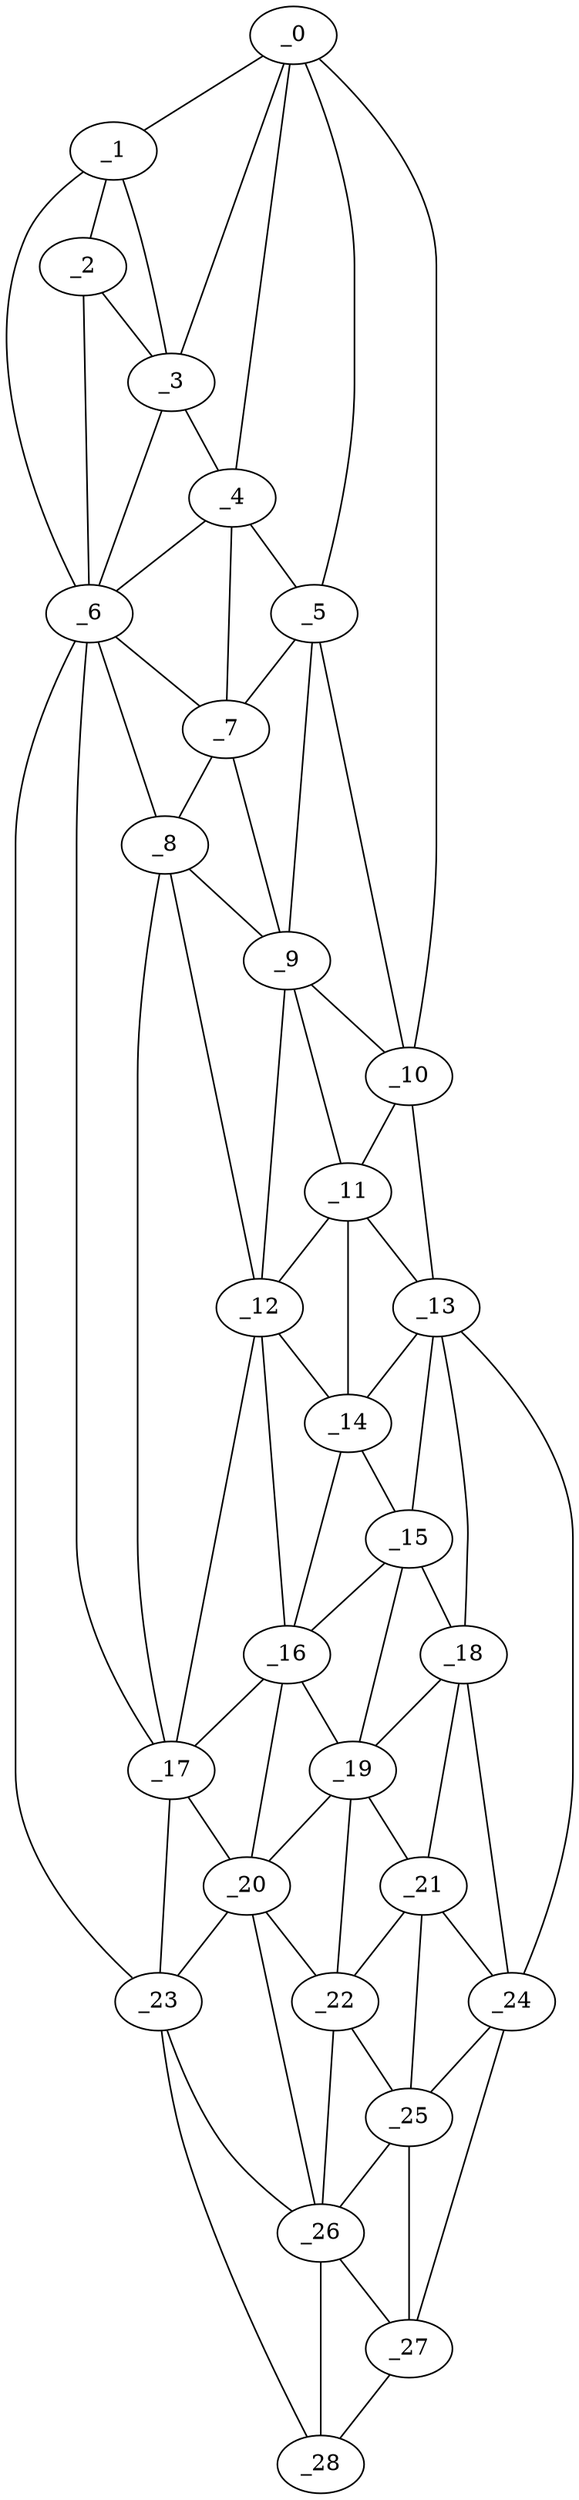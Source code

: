 graph "obj76__335.gxl" {
	_0	 [x=7,
		y=67];
	_1	 [x=21,
		y=82];
	_0 -- _1	 [valence=1];
	_3	 [x=34,
		y=79];
	_0 -- _3	 [valence=2];
	_4	 [x=38,
		y=75];
	_0 -- _4	 [valence=1];
	_5	 [x=41,
		y=55];
	_0 -- _5	 [valence=2];
	_10	 [x=57,
		y=47];
	_0 -- _10	 [valence=1];
	_2	 [x=33,
		y=82];
	_1 -- _2	 [valence=2];
	_1 -- _3	 [valence=1];
	_6	 [x=47,
		y=84];
	_1 -- _6	 [valence=1];
	_2 -- _3	 [valence=2];
	_2 -- _6	 [valence=1];
	_3 -- _4	 [valence=2];
	_3 -- _6	 [valence=2];
	_4 -- _5	 [valence=2];
	_4 -- _6	 [valence=2];
	_7	 [x=49,
		y=75];
	_4 -- _7	 [valence=2];
	_5 -- _7	 [valence=2];
	_9	 [x=55,
		y=65];
	_5 -- _9	 [valence=1];
	_5 -- _10	 [valence=2];
	_6 -- _7	 [valence=1];
	_8	 [x=54,
		y=78];
	_6 -- _8	 [valence=2];
	_17	 [x=91,
		y=72];
	_6 -- _17	 [valence=2];
	_23	 [x=103,
		y=75];
	_6 -- _23	 [valence=1];
	_7 -- _8	 [valence=2];
	_7 -- _9	 [valence=2];
	_8 -- _9	 [valence=1];
	_12	 [x=68,
		y=63];
	_8 -- _12	 [valence=2];
	_8 -- _17	 [valence=2];
	_9 -- _10	 [valence=2];
	_11	 [x=66,
		y=56];
	_9 -- _11	 [valence=2];
	_9 -- _12	 [valence=2];
	_10 -- _11	 [valence=1];
	_13	 [x=73,
		y=43];
	_10 -- _13	 [valence=1];
	_11 -- _12	 [valence=2];
	_11 -- _13	 [valence=2];
	_14	 [x=74,
		y=54];
	_11 -- _14	 [valence=2];
	_12 -- _14	 [valence=1];
	_16	 [x=86,
		y=59];
	_12 -- _16	 [valence=2];
	_12 -- _17	 [valence=1];
	_13 -- _14	 [valence=2];
	_15	 [x=82,
		y=51];
	_13 -- _15	 [valence=2];
	_18	 [x=93,
		y=45];
	_13 -- _18	 [valence=1];
	_24	 [x=105,
		y=45];
	_13 -- _24	 [valence=1];
	_14 -- _15	 [valence=2];
	_14 -- _16	 [valence=2];
	_15 -- _16	 [valence=1];
	_15 -- _18	 [valence=2];
	_19	 [x=94,
		y=53];
	_15 -- _19	 [valence=2];
	_16 -- _17	 [valence=2];
	_16 -- _19	 [valence=1];
	_20	 [x=97,
		y=64];
	_16 -- _20	 [valence=2];
	_17 -- _20	 [valence=2];
	_17 -- _23	 [valence=1];
	_18 -- _19	 [valence=2];
	_21	 [x=99,
		y=47];
	_18 -- _21	 [valence=2];
	_18 -- _24	 [valence=2];
	_19 -- _20	 [valence=2];
	_19 -- _21	 [valence=2];
	_22	 [x=99,
		y=60];
	_19 -- _22	 [valence=1];
	_20 -- _22	 [valence=1];
	_20 -- _23	 [valence=2];
	_26	 [x=113,
		y=67];
	_20 -- _26	 [valence=1];
	_21 -- _22	 [valence=1];
	_21 -- _24	 [valence=2];
	_25	 [x=109,
		y=55];
	_21 -- _25	 [valence=2];
	_22 -- _25	 [valence=2];
	_22 -- _26	 [valence=2];
	_23 -- _26	 [valence=2];
	_28	 [x=124,
		y=62];
	_23 -- _28	 [valence=1];
	_24 -- _25	 [valence=1];
	_27	 [x=122,
		y=56];
	_24 -- _27	 [valence=1];
	_25 -- _26	 [valence=2];
	_25 -- _27	 [valence=2];
	_26 -- _27	 [valence=1];
	_26 -- _28	 [valence=2];
	_27 -- _28	 [valence=1];
}
